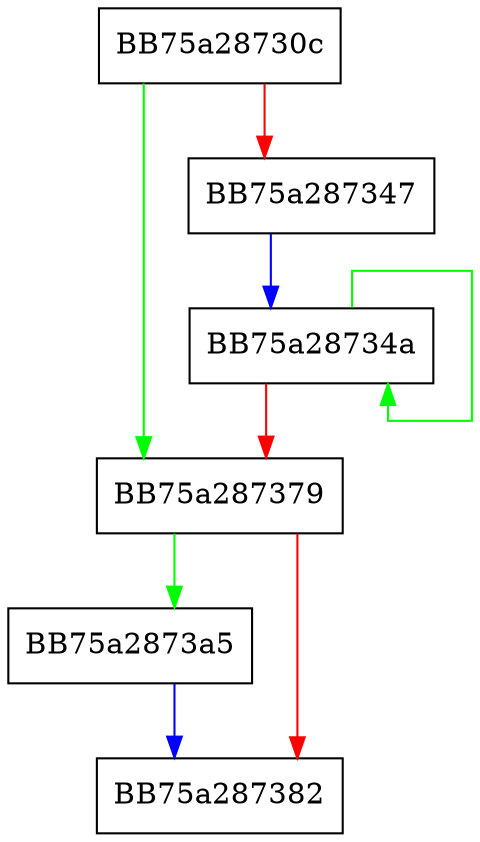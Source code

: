 digraph sqlite3_clear_bindings {
  node [shape="box"];
  graph [splines=ortho];
  BB75a28730c -> BB75a287379 [color="green"];
  BB75a28730c -> BB75a287347 [color="red"];
  BB75a287347 -> BB75a28734a [color="blue"];
  BB75a28734a -> BB75a28734a [color="green"];
  BB75a28734a -> BB75a287379 [color="red"];
  BB75a287379 -> BB75a2873a5 [color="green"];
  BB75a287379 -> BB75a287382 [color="red"];
  BB75a2873a5 -> BB75a287382 [color="blue"];
}